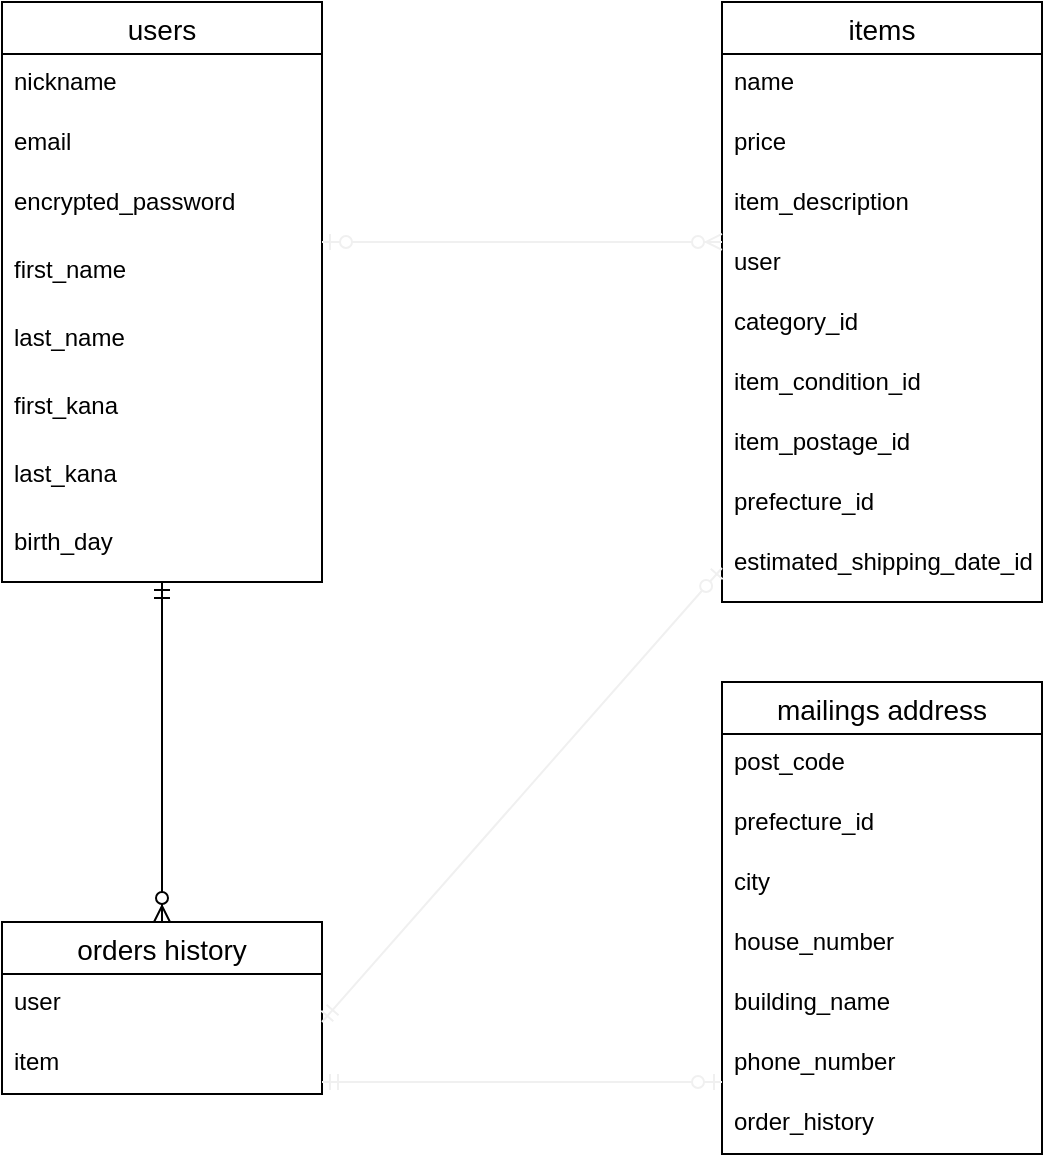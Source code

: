 <mxfile>
    <diagram id="dFZEr-pBqxFFAhdtn7b8" name="ページ1">
        <mxGraphModel dx="669" dy="571" grid="1" gridSize="10" guides="0" tooltips="1" connect="1" arrows="1" fold="1" page="0" pageScale="1" pageWidth="827" pageHeight="1169" math="0" shadow="0">
            <root>
                <mxCell id="0"/>
                <mxCell id="1" parent="0"/>
                <mxCell id="77" value="items" style="swimlane;fontStyle=0;childLayout=stackLayout;horizontal=1;startSize=26;horizontalStack=0;resizeParent=1;resizeParentMax=0;resizeLast=0;collapsible=1;marginBottom=0;align=center;fontSize=14;" vertex="1" parent="1">
                    <mxGeometry x="400" y="40" width="160" height="300" as="geometry"/>
                </mxCell>
                <mxCell id="rzl_xfZfo60Ie3PgMe9M-172" value="name" style="text;strokeColor=none;fillColor=none;spacingLeft=4;spacingRight=4;overflow=hidden;rotatable=0;points=[[0,0.5],[1,0.5]];portConstraint=eastwest;fontSize=12;" vertex="1" parent="77">
                    <mxGeometry y="26" width="160" height="30" as="geometry"/>
                </mxCell>
                <mxCell id="79" value="price" style="text;strokeColor=none;fillColor=none;spacingLeft=4;spacingRight=4;overflow=hidden;rotatable=0;points=[[0,0.5],[1,0.5]];portConstraint=eastwest;fontSize=12;" vertex="1" parent="77">
                    <mxGeometry y="56" width="160" height="30" as="geometry"/>
                </mxCell>
                <mxCell id="102" value="item_description" style="text;strokeColor=none;fillColor=none;spacingLeft=4;spacingRight=4;overflow=hidden;rotatable=0;points=[[0,0.5],[1,0.5]];portConstraint=eastwest;fontSize=12;" vertex="1" parent="77">
                    <mxGeometry y="86" width="160" height="30" as="geometry"/>
                </mxCell>
                <mxCell id="101" value="user" style="text;strokeColor=none;fillColor=none;spacingLeft=4;spacingRight=4;overflow=hidden;rotatable=0;points=[[0,0.5],[1,0.5]];portConstraint=eastwest;fontSize=12;" vertex="1" parent="77">
                    <mxGeometry y="116" width="160" height="30" as="geometry"/>
                </mxCell>
                <mxCell id="103" value="category_id" style="text;strokeColor=none;fillColor=none;spacingLeft=4;spacingRight=4;overflow=hidden;rotatable=0;points=[[0,0.5],[1,0.5]];portConstraint=eastwest;fontSize=12;" vertex="1" parent="77">
                    <mxGeometry y="146" width="160" height="30" as="geometry"/>
                </mxCell>
                <mxCell id="105" value="item_condition_id" style="text;strokeColor=none;fillColor=none;spacingLeft=4;spacingRight=4;overflow=hidden;rotatable=0;points=[[0,0.5],[1,0.5]];portConstraint=eastwest;fontSize=12;" vertex="1" parent="77">
                    <mxGeometry y="176" width="160" height="30" as="geometry"/>
                </mxCell>
                <mxCell id="104" value="item_postage_id" style="text;strokeColor=none;fillColor=none;spacingLeft=4;spacingRight=4;overflow=hidden;rotatable=0;points=[[0,0.5],[1,0.5]];portConstraint=eastwest;fontSize=12;" vertex="1" parent="77">
                    <mxGeometry y="206" width="160" height="30" as="geometry"/>
                </mxCell>
                <mxCell id="106" value="prefecture_id" style="text;strokeColor=none;fillColor=none;spacingLeft=4;spacingRight=4;overflow=hidden;rotatable=0;points=[[0,0.5],[1,0.5]];portConstraint=eastwest;fontSize=12;" vertex="1" parent="77">
                    <mxGeometry y="236" width="160" height="30" as="geometry"/>
                </mxCell>
                <mxCell id="80" value="estimated_shipping_date_id" style="text;strokeColor=none;fillColor=none;spacingLeft=4;spacingRight=4;overflow=hidden;rotatable=0;points=[[0,0.5],[1,0.5]];portConstraint=eastwest;fontSize=12;" vertex="1" parent="77">
                    <mxGeometry y="266" width="160" height="34" as="geometry"/>
                </mxCell>
                <mxCell id="81" value="users" style="swimlane;fontStyle=0;childLayout=stackLayout;horizontal=1;startSize=26;horizontalStack=0;resizeParent=1;resizeParentMax=0;resizeLast=0;collapsible=1;marginBottom=0;align=center;fontSize=14;" vertex="1" parent="1">
                    <mxGeometry x="40" y="40" width="160" height="290" as="geometry"/>
                </mxCell>
                <mxCell id="82" value="nickname" style="text;strokeColor=none;fillColor=none;spacingLeft=4;spacingRight=4;overflow=hidden;rotatable=0;points=[[0,0.5],[1,0.5]];portConstraint=eastwest;fontSize=12;" vertex="1" parent="81">
                    <mxGeometry y="26" width="160" height="30" as="geometry"/>
                </mxCell>
                <mxCell id="83" value="email" style="text;strokeColor=none;fillColor=none;spacingLeft=4;spacingRight=4;overflow=hidden;rotatable=0;points=[[0,0.5],[1,0.5]];portConstraint=eastwest;fontSize=12;" vertex="1" parent="81">
                    <mxGeometry y="56" width="160" height="30" as="geometry"/>
                </mxCell>
                <mxCell id="96" value="encrypted_password" style="text;strokeColor=none;fillColor=none;spacingLeft=4;spacingRight=4;overflow=hidden;rotatable=0;points=[[0,0.5],[1,0.5]];portConstraint=eastwest;fontSize=12;" vertex="1" parent="81">
                    <mxGeometry y="86" width="160" height="34" as="geometry"/>
                </mxCell>
                <mxCell id="141" value="first_name" style="text;strokeColor=none;fillColor=none;spacingLeft=4;spacingRight=4;overflow=hidden;rotatable=0;points=[[0,0.5],[1,0.5]];portConstraint=eastwest;fontSize=12;" vertex="1" parent="81">
                    <mxGeometry y="120" width="160" height="34" as="geometry"/>
                </mxCell>
                <mxCell id="95" value="last_name" style="text;strokeColor=none;fillColor=none;spacingLeft=4;spacingRight=4;overflow=hidden;rotatable=0;points=[[0,0.5],[1,0.5]];portConstraint=eastwest;fontSize=12;" vertex="1" parent="81">
                    <mxGeometry y="154" width="160" height="34" as="geometry"/>
                </mxCell>
                <mxCell id="100" value="first_kana" style="text;strokeColor=none;fillColor=none;spacingLeft=4;spacingRight=4;overflow=hidden;rotatable=0;points=[[0,0.5],[1,0.5]];portConstraint=eastwest;fontSize=12;" vertex="1" parent="81">
                    <mxGeometry y="188" width="160" height="34" as="geometry"/>
                </mxCell>
                <mxCell id="99" value="last_kana" style="text;strokeColor=none;fillColor=none;spacingLeft=4;spacingRight=4;overflow=hidden;rotatable=0;points=[[0,0.5],[1,0.5]];portConstraint=eastwest;fontSize=12;" vertex="1" parent="81">
                    <mxGeometry y="222" width="160" height="34" as="geometry"/>
                </mxCell>
                <mxCell id="98" value="birth_day" style="text;strokeColor=none;fillColor=none;spacingLeft=4;spacingRight=4;overflow=hidden;rotatable=0;points=[[0,0.5],[1,0.5]];portConstraint=eastwest;fontSize=12;" vertex="1" parent="81">
                    <mxGeometry y="256" width="160" height="34" as="geometry"/>
                </mxCell>
                <mxCell id="107" value="orders history" style="swimlane;fontStyle=0;childLayout=stackLayout;horizontal=1;startSize=26;horizontalStack=0;resizeParent=1;resizeParentMax=0;resizeLast=0;collapsible=1;marginBottom=0;align=center;fontSize=14;" vertex="1" parent="1">
                    <mxGeometry x="40" y="500" width="160" height="86" as="geometry"/>
                </mxCell>
                <mxCell id="rzl_xfZfo60Ie3PgMe9M-169" value="user" style="text;strokeColor=none;fillColor=none;spacingLeft=4;spacingRight=4;overflow=hidden;rotatable=0;points=[[0,0.5],[1,0.5]];portConstraint=eastwest;fontSize=12;" vertex="1" parent="107">
                    <mxGeometry y="26" width="160" height="30" as="geometry"/>
                </mxCell>
                <mxCell id="rzl_xfZfo60Ie3PgMe9M-178" value="item" style="text;strokeColor=none;fillColor=none;spacingLeft=4;spacingRight=4;overflow=hidden;rotatable=0;points=[[0,0.5],[1,0.5]];portConstraint=eastwest;fontSize=12;" vertex="1" parent="107">
                    <mxGeometry y="56" width="160" height="30" as="geometry"/>
                </mxCell>
                <mxCell id="138" style="edgeStyle=none;rounded=0;orthogonalLoop=1;jettySize=auto;html=1;targetPerimeterSpacing=0;exitX=0.5;exitY=0;exitDx=0;exitDy=0;entryX=0.5;entryY=0;entryDx=0;entryDy=0;" edge="1" parent="1" source="125" target="125">
                    <mxGeometry relative="1" as="geometry">
                        <mxPoint x="120" y="470" as="targetPoint"/>
                    </mxGeometry>
                </mxCell>
                <mxCell id="125" value="mailings address" style="swimlane;fontStyle=0;childLayout=stackLayout;horizontal=1;startSize=26;horizontalStack=0;resizeParent=1;resizeParentMax=0;resizeLast=0;collapsible=1;marginBottom=0;align=center;fontSize=14;" vertex="1" parent="1">
                    <mxGeometry x="400" y="380" width="160" height="236" as="geometry"/>
                </mxCell>
                <mxCell id="126" value="post_code" style="text;strokeColor=none;fillColor=none;spacingLeft=4;spacingRight=4;overflow=hidden;rotatable=0;points=[[0,0.5],[1,0.5]];portConstraint=eastwest;fontSize=12;" vertex="1" parent="125">
                    <mxGeometry y="26" width="160" height="30" as="geometry"/>
                </mxCell>
                <mxCell id="127" value="prefecture_id" style="text;strokeColor=none;fillColor=none;spacingLeft=4;spacingRight=4;overflow=hidden;rotatable=0;points=[[0,0.5],[1,0.5]];portConstraint=eastwest;fontSize=12;" vertex="1" parent="125">
                    <mxGeometry y="56" width="160" height="30" as="geometry"/>
                </mxCell>
                <mxCell id="129" value="city" style="text;strokeColor=none;fillColor=none;spacingLeft=4;spacingRight=4;overflow=hidden;rotatable=0;points=[[0,0.5],[1,0.5]];portConstraint=eastwest;fontSize=12;" vertex="1" parent="125">
                    <mxGeometry y="86" width="160" height="30" as="geometry"/>
                </mxCell>
                <mxCell id="130" value="house_number" style="text;strokeColor=none;fillColor=none;spacingLeft=4;spacingRight=4;overflow=hidden;rotatable=0;points=[[0,0.5],[1,0.5]];portConstraint=eastwest;fontSize=12;" vertex="1" parent="125">
                    <mxGeometry y="116" width="160" height="30" as="geometry"/>
                </mxCell>
                <mxCell id="131" value="building_name" style="text;strokeColor=none;fillColor=none;spacingLeft=4;spacingRight=4;overflow=hidden;rotatable=0;points=[[0,0.5],[1,0.5]];portConstraint=eastwest;fontSize=12;" vertex="1" parent="125">
                    <mxGeometry y="146" width="160" height="30" as="geometry"/>
                </mxCell>
                <mxCell id="rzl_xfZfo60Ie3PgMe9M-180" value="phone_number" style="text;strokeColor=none;fillColor=none;spacingLeft=4;spacingRight=4;overflow=hidden;rotatable=0;points=[[0,0.5],[1,0.5]];portConstraint=eastwest;fontSize=12;" vertex="1" parent="125">
                    <mxGeometry y="176" width="160" height="30" as="geometry"/>
                </mxCell>
                <mxCell id="128" value="order_history" style="text;strokeColor=none;fillColor=none;spacingLeft=4;spacingRight=4;overflow=hidden;rotatable=0;points=[[0,0.5],[1,0.5]];portConstraint=eastwest;fontSize=12;" vertex="1" parent="125">
                    <mxGeometry y="206" width="160" height="30" as="geometry"/>
                </mxCell>
                <mxCell id="rzl_xfZfo60Ie3PgMe9M-156" value="" style="fontSize=12;html=1;endArrow=ERzeroToMany;startArrow=ERmandOne;targetPerimeterSpacing=0;rounded=1;entryX=0.5;entryY=0;entryDx=0;entryDy=0;" edge="1" parent="1" target="107">
                    <mxGeometry width="100" height="100" relative="1" as="geometry">
                        <mxPoint x="120" y="330" as="sourcePoint"/>
                        <mxPoint x="120" y="510" as="targetPoint"/>
                        <Array as="points">
                            <mxPoint x="120" y="330"/>
                        </Array>
                    </mxGeometry>
                </mxCell>
                <mxCell id="rzl_xfZfo60Ie3PgMe9M-170" value="" style="fontSize=12;html=1;endArrow=ERzeroToMany;startArrow=ERzeroToOne;targetPerimeterSpacing=0;strokeColor=#f0f0f0;exitX=1.005;exitY=0.836;exitDx=0;exitDy=0;exitPerimeter=0;entryX=0;entryY=0.133;entryDx=0;entryDy=0;entryPerimeter=0;" edge="1" parent="1" target="101">
                    <mxGeometry width="100" height="100" relative="1" as="geometry">
                        <mxPoint x="200.0" y="160.004" as="sourcePoint"/>
                        <mxPoint x="300" y="220" as="targetPoint"/>
                    </mxGeometry>
                </mxCell>
                <mxCell id="rzl_xfZfo60Ie3PgMe9M-173" value="" style="fontSize=12;html=1;endArrow=ERzeroToOne;startArrow=ERmandOne;targetPerimeterSpacing=0;strokeColor=#f0f0f0;" edge="1" parent="1">
                    <mxGeometry width="100" height="100" relative="1" as="geometry">
                        <mxPoint x="200" y="580" as="sourcePoint"/>
                        <mxPoint x="400" y="580" as="targetPoint"/>
                        <Array as="points">
                            <mxPoint x="397" y="580"/>
                        </Array>
                    </mxGeometry>
                </mxCell>
                <mxCell id="rzl_xfZfo60Ie3PgMe9M-175" value="" style="fontSize=12;html=1;endArrow=ERzeroToOne;startArrow=ERmandOne;targetPerimeterSpacing=0;strokeColor=#f0f0f0;entryX=0;entryY=0.5;entryDx=0;entryDy=0;" edge="1" parent="1" target="80">
                    <mxGeometry width="100" height="100" relative="1" as="geometry">
                        <mxPoint x="200" y="550" as="sourcePoint"/>
                        <mxPoint x="300" y="450" as="targetPoint"/>
                    </mxGeometry>
                </mxCell>
            </root>
        </mxGraphModel>
    </diagram>
</mxfile>